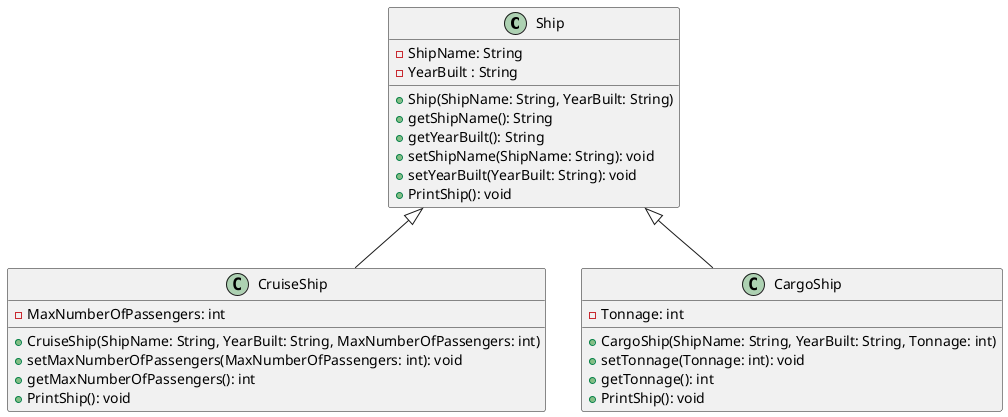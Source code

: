@startuml
'https://plantuml.com/class-diagram

Ship <|-- CruiseShip
Ship <|-- CargoShip

class Ship {
-ShipName: String
-YearBuilt : String

+Ship(ShipName: String, YearBuilt: String)
+getShipName(): String
+getYearBuilt(): String
+setShipName(ShipName: String): void
+setYearBuilt(YearBuilt: String): void
+PrintShip(): void
}

class CruiseShip{
-MaxNumberOfPassengers: int

+CruiseShip(ShipName: String, YearBuilt: String, MaxNumberOfPassengers: int)
+setMaxNumberOfPassengers(MaxNumberOfPassengers: int): void
+getMaxNumberOfPassengers(): int
+PrintShip(): void
}

class CargoShip{
-Tonnage: int

+CargoShip(ShipName: String, YearBuilt: String, Tonnage: int)
+setTonnage(Tonnage: int): void
+getTonnage(): int
+PrintShip(): void
}

@enduml